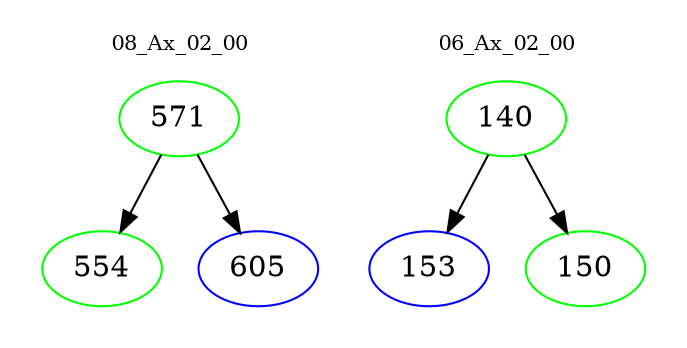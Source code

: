 digraph{
subgraph cluster_0 {
color = white
label = "08_Ax_02_00";
fontsize=10;
T0_571 [label="571", color="green"]
T0_571 -> T0_554 [color="black"]
T0_554 [label="554", color="green"]
T0_571 -> T0_605 [color="black"]
T0_605 [label="605", color="blue"]
}
subgraph cluster_1 {
color = white
label = "06_Ax_02_00";
fontsize=10;
T1_140 [label="140", color="green"]
T1_140 -> T1_153 [color="black"]
T1_153 [label="153", color="blue"]
T1_140 -> T1_150 [color="black"]
T1_150 [label="150", color="green"]
}
}

